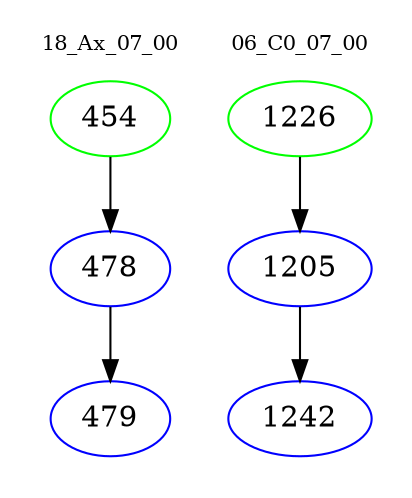 digraph{
subgraph cluster_0 {
color = white
label = "18_Ax_07_00";
fontsize=10;
T0_454 [label="454", color="green"]
T0_454 -> T0_478 [color="black"]
T0_478 [label="478", color="blue"]
T0_478 -> T0_479 [color="black"]
T0_479 [label="479", color="blue"]
}
subgraph cluster_1 {
color = white
label = "06_C0_07_00";
fontsize=10;
T1_1226 [label="1226", color="green"]
T1_1226 -> T1_1205 [color="black"]
T1_1205 [label="1205", color="blue"]
T1_1205 -> T1_1242 [color="black"]
T1_1242 [label="1242", color="blue"]
}
}
